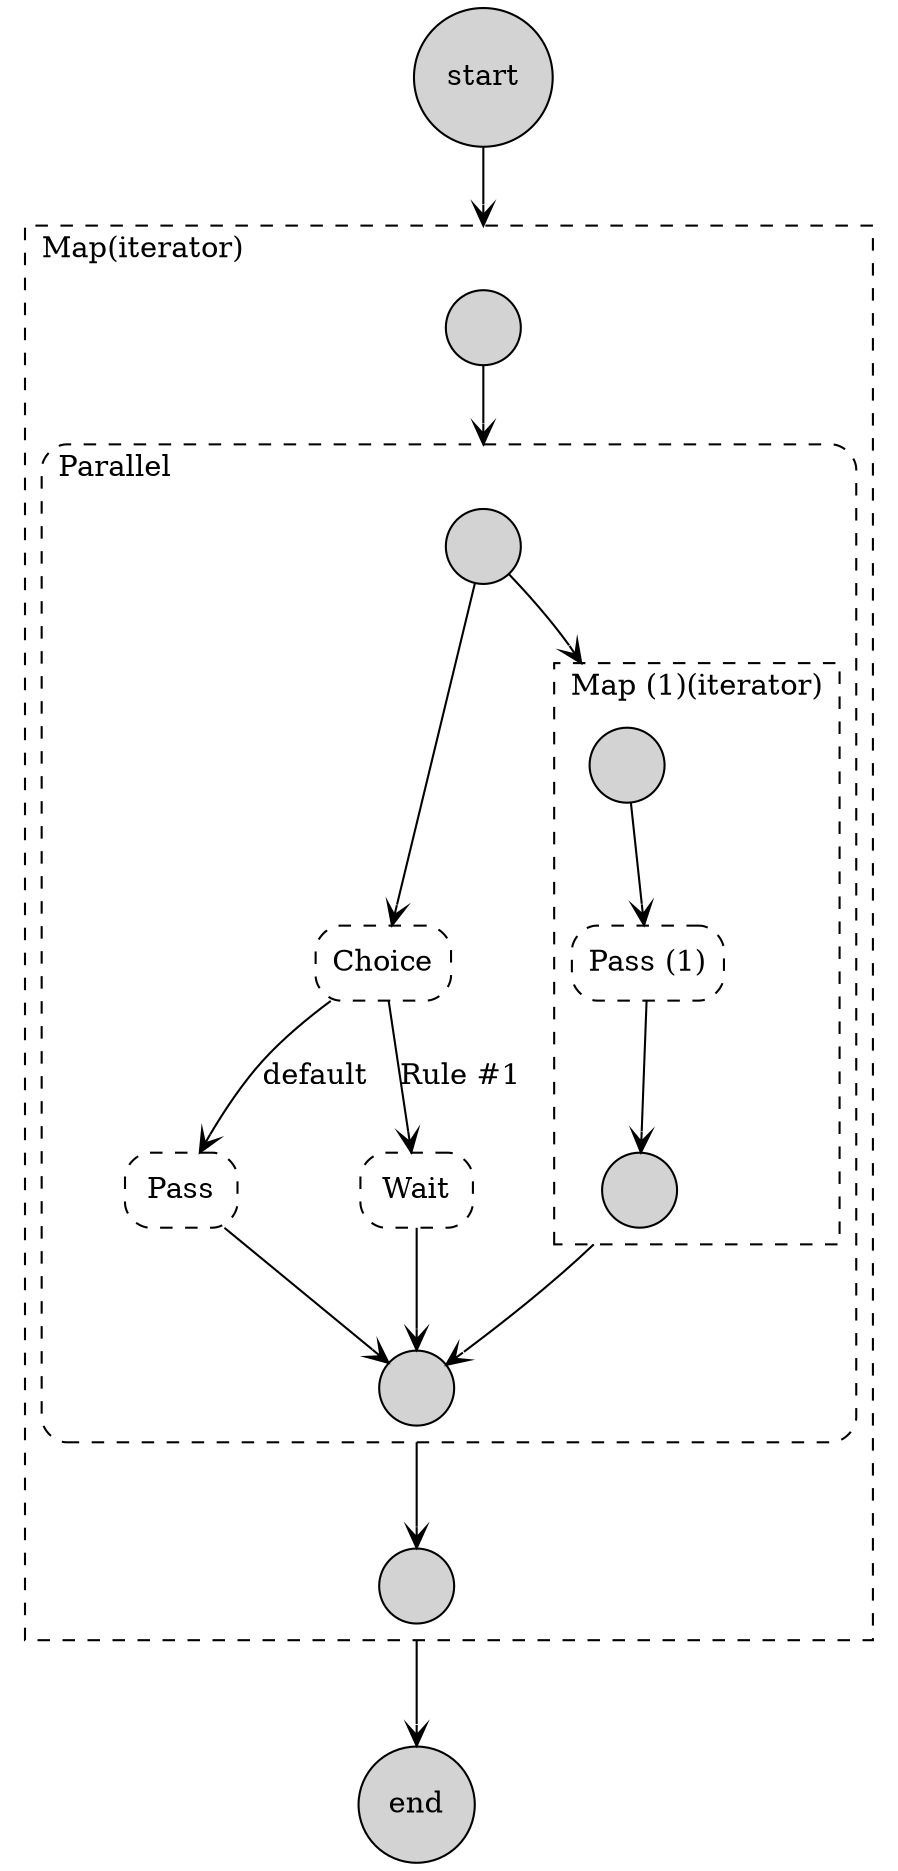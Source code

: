 digraph "map_and_parallel" {
	compound=true;
	nodesep=0.8;
	ranksep=0.8;
	"Choice"->"Pass"[ arrowhead="vee", label="default" ];
	"Choice"->"Wait"[ arrowhead=vee, label="Rule #1" ];
	"Map (1)"->"Pass (1)"[ arrowhead="vee" ];
	"Map"->"Parallel"[ arrowhead="vee", lhead="cluster_Parallel" ];
	"Parallel"->"Choice"[ arrowhead="vee" ];
	"Parallel"->"Map (1)"[ arrowhead="vee", lhead="cluster_Map (1)" ];
	"Pass (1)"->"cluster_Map (1)_end"[ arrowhead="vee", ltail="cluster_Map (1)" ];
	"Pass"->"cluster_Parallel_end"[ arrowhead="vee", ltail="cluster_Parallel" ];
	"Wait"->"cluster_Parallel_end"[ arrowhead="vee", ltail="cluster_Parallel" ];
	"cluster_Map (1)_end"->"cluster_Parallel_end"[ arrowhead="vee", ltail="cluster_Map (1)" ];
	"cluster_Map_end"->"end"[ arrowhead="vee", ltail="cluster_Map" ];
	"cluster_Parallel_end"->"cluster_Map_end"[ arrowhead="vee", ltail="cluster_Parallel" ];
	"start"->"Map"[ arrowhead="vee", lhead="cluster_Map" ];
	subgraph "cluster_Map" {
	fillcolor="#00000080";
	label="Map(iterator)";
	labeljust="l";
	shape="box";
	style="dashed";
	"Map" [ label="", shape="circle", style="filled" ];
	"cluster_Map_end" [ label="", shape="circle", style="filled" ];
	subgraph "cluster_Parallel" {
	fillcolor="#00000080";
	label="Parallel";
	labeljust="l";
	shape="box";
	style="rounded,dashed";
	"Choice" [ fillcolor="#00000080", shape="box", style="rounded,dashed" ];
	"Parallel" [ label="", shape="circle", style="filled" ];
	"Pass" [ fillcolor="#00000080", shape="box", style="rounded,dashed" ];
	"Wait" [ fillcolor="#00000080", shape="box", style="rounded,dashed" ];
	subgraph "cluster_Map (1)" {
	fillcolor="#00000080";
	label="Map (1)(iterator)";
	labeljust="l";
	shape="box";
	style="dashed";
	"Map (1)" [ label="", shape="circle", style="filled" ];
	"Pass (1)" [ fillcolor="#00000080", shape="box", style="rounded,dashed" ];
	"cluster_Map (1)_end" [ label="", shape="circle", style="filled" ];

}
;
	"cluster_Parallel_end" [ label="", shape="circle", style="filled" ];

}
;

}
;
	"end" [ shape="circle", style="filled" ];
	"start" [ shape="circle", style="filled" ];

}
